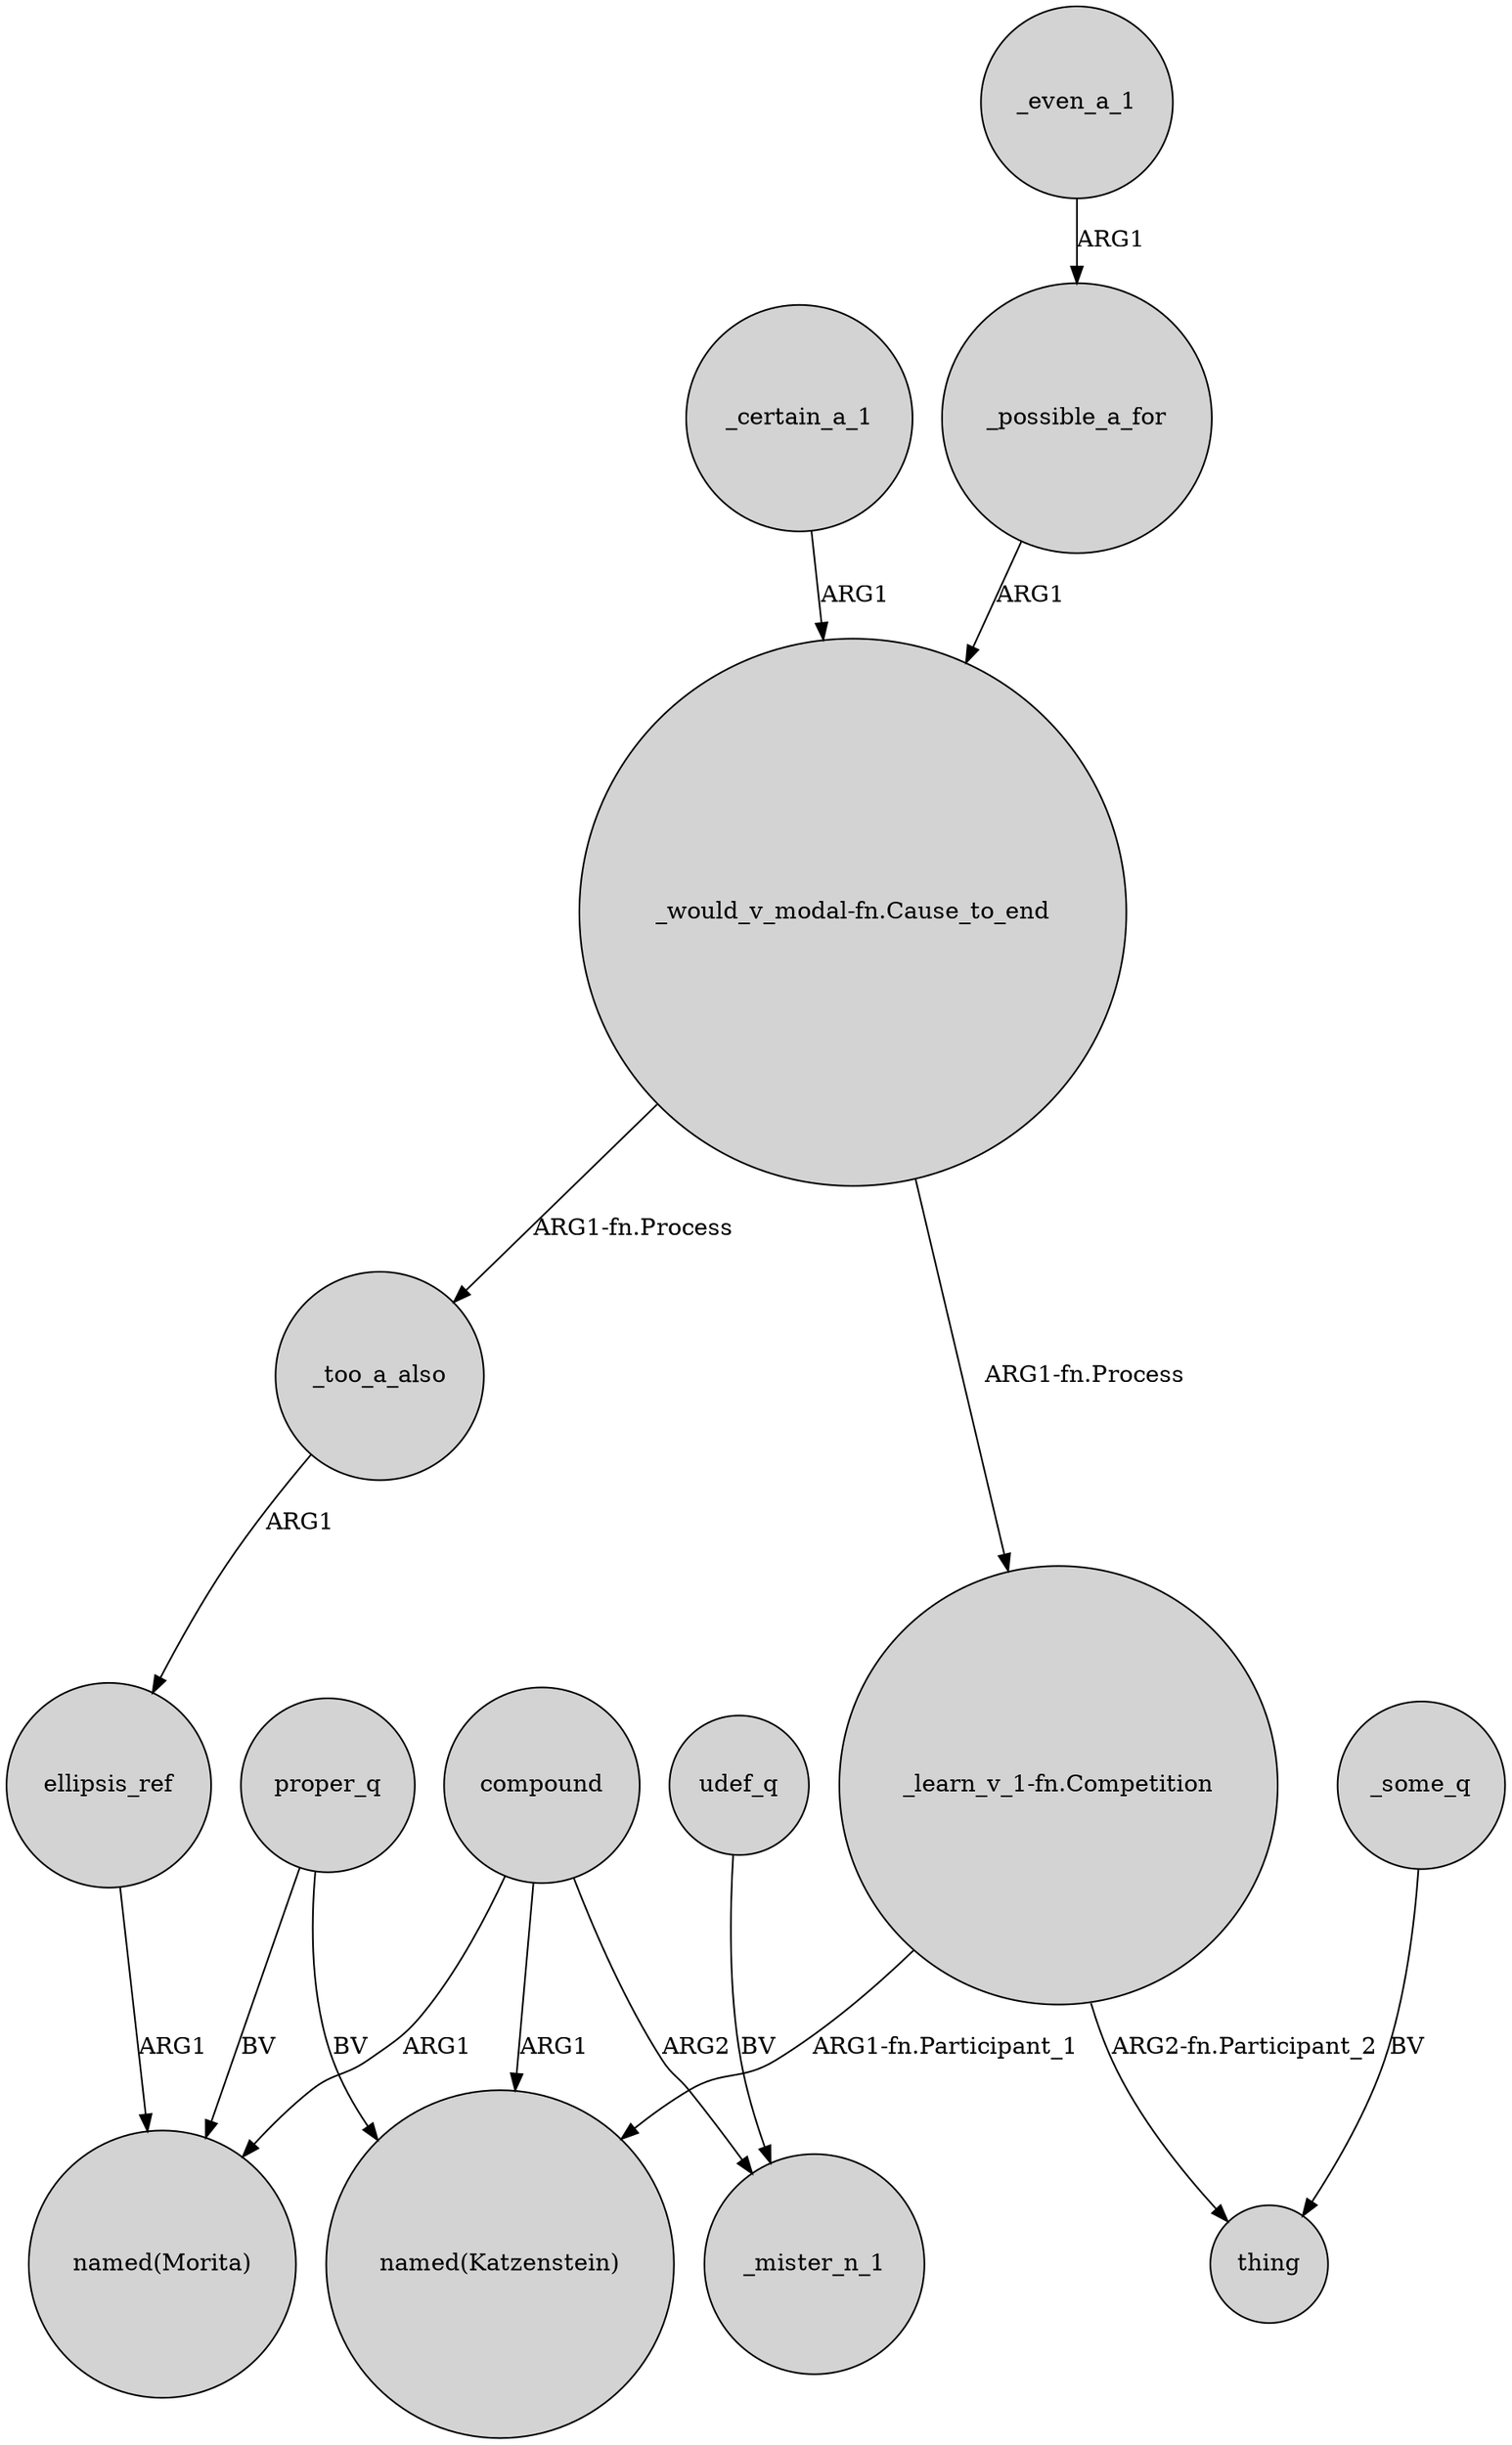 digraph {
	node [shape=circle style=filled]
	ellipsis_ref -> "named(Morita)" [label=ARG1]
	_certain_a_1 -> "_would_v_modal-fn.Cause_to_end" [label=ARG1]
	proper_q -> "named(Morita)" [label=BV]
	compound -> "named(Katzenstein)" [label=ARG1]
	"_learn_v_1-fn.Competition" -> "named(Katzenstein)" [label="ARG1-fn.Participant_1"]
	_possible_a_for -> "_would_v_modal-fn.Cause_to_end" [label=ARG1]
	_even_a_1 -> _possible_a_for [label=ARG1]
	proper_q -> "named(Katzenstein)" [label=BV]
	"_would_v_modal-fn.Cause_to_end" -> _too_a_also [label="ARG1-fn.Process"]
	"_learn_v_1-fn.Competition" -> thing [label="ARG2-fn.Participant_2"]
	_some_q -> thing [label=BV]
	"_would_v_modal-fn.Cause_to_end" -> "_learn_v_1-fn.Competition" [label="ARG1-fn.Process"]
	_too_a_also -> ellipsis_ref [label=ARG1]
	compound -> "named(Morita)" [label=ARG1]
	udef_q -> _mister_n_1 [label=BV]
	compound -> _mister_n_1 [label=ARG2]
}
